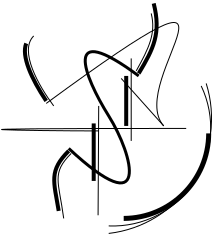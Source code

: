 <?xml version="1.0" encoding="UTF-8"?>
<dia:diagram xmlns:dia="http://www.lysator.liu.se/~alla/dia/">
  <dia:layer name="Background" visible="true" active="true">
    <dia:group>
      <dia:object type="Standard - BezierLine" version="0" id="O0">
        <dia:attribute name="obj_pos">
          <dia:point val="-6.125,0.625"/>
        </dia:attribute>
        <dia:attribute name="obj_bb">
          <dia:rectangle val="-7.012,0.504;-5.878,4.262"/>
        </dia:attribute>
        <dia:attribute name="bez_points">
          <dia:point val="-6.125,0.625"/>
          <dia:point val="-5.75,2.125"/>
          <dia:point val="-6.125,2.875"/>
          <dia:point val="-6.875,4.125"/>
        </dia:attribute>
        <dia:attribute name="corner_types">
          <dia:enum val="0"/>
          <dia:enum val="0"/>
        </dia:attribute>
        <dia:attribute name="line_width">
          <dia:real val="0.2"/>
        </dia:attribute>
      </dia:object>
      <dia:object type="Standard - BezierLine" version="0" id="O1">
        <dia:attribute name="obj_pos">
          <dia:point val="-10.375,8"/>
        </dia:attribute>
        <dia:attribute name="obj_bb">
          <dia:rectangle val="-11.199,7.859;-10.234,11.115"/>
        </dia:attribute>
        <dia:attribute name="bez_points">
          <dia:point val="-10.375,8"/>
          <dia:point val="-11.375,9"/>
          <dia:point val="-11.125,9.5"/>
          <dia:point val="-10.875,11"/>
        </dia:attribute>
        <dia:attribute name="corner_types">
          <dia:enum val="0"/>
          <dia:enum val="0"/>
        </dia:attribute>
        <dia:attribute name="line_width">
          <dia:real val="0.2"/>
        </dia:attribute>
      </dia:object>
      <dia:object type="Standard - BezierLine" version="0" id="O2">
        <dia:attribute name="obj_pos">
          <dia:point val="-6.875,4.25"/>
        </dia:attribute>
        <dia:attribute name="obj_bb">
          <dia:rectangle val="-10.481,2.961;-6.77,9.676"/>
        </dia:attribute>
        <dia:attribute name="bez_points">
          <dia:point val="-6.875,4.25"/>
          <dia:point val="-10.75,1.375"/>
          <dia:point val="-9.625,4.25"/>
          <dia:point val="-8.375,6.25"/>
          <dia:point val="-7.125,8.25"/>
          <dia:point val="-6.265,11.706"/>
          <dia:point val="-10.375,7.875"/>
        </dia:attribute>
        <dia:attribute name="corner_types">
          <dia:enum val="0"/>
          <dia:enum val="0"/>
          <dia:enum val="0"/>
        </dia:attribute>
        <dia:attribute name="line_width">
          <dia:real val="0.15"/>
        </dia:attribute>
      </dia:object>
      <dia:object type="Standard - BezierLine" version="0" id="O3">
        <dia:attribute name="obj_pos">
          <dia:point val="-6.25,1.125"/>
        </dia:attribute>
        <dia:attribute name="obj_bb">
          <dia:rectangle val="-7.034,1.095;-6.147,4.034"/>
        </dia:attribute>
        <dia:attribute name="bez_points">
          <dia:point val="-6.25,1.125"/>
          <dia:point val="-6,2.125"/>
          <dia:point val="-6.375,2.875"/>
          <dia:point val="-7,4"/>
        </dia:attribute>
        <dia:attribute name="corner_types">
          <dia:enum val="0"/>
          <dia:enum val="0"/>
        </dia:attribute>
        <dia:attribute name="line_width">
          <dia:real val="0.05"/>
        </dia:attribute>
      </dia:object>
      <dia:object type="Standard - BezierLine" version="0" id="O4">
        <dia:attribute name="obj_pos">
          <dia:point val="-10.25,8.125"/>
        </dia:attribute>
        <dia:attribute name="obj_bb">
          <dia:rectangle val="-10.931,8.09;-10.215,11.403"/>
        </dia:attribute>
        <dia:attribute name="bez_points">
          <dia:point val="-10.25,8.125"/>
          <dia:point val="-11.25,9.125"/>
          <dia:point val="-10.875,9.5"/>
          <dia:point val="-10.625,11.375"/>
        </dia:attribute>
        <dia:attribute name="corner_types">
          <dia:enum val="0"/>
          <dia:enum val="0"/>
        </dia:attribute>
        <dia:attribute name="line_width">
          <dia:real val="0.05"/>
        </dia:attribute>
      </dia:object>
    </dia:group>
    <dia:group>
      <dia:object type="Standard - Line" version="0" id="O5">
        <dia:attribute name="obj_pos">
          <dia:point val="-9.125,6.625"/>
        </dia:attribute>
        <dia:attribute name="obj_bb">
          <dia:rectangle val="-9.225,6.525;-9.025,9.6"/>
        </dia:attribute>
        <dia:attribute name="conn_endpoints">
          <dia:point val="-9.125,6.625"/>
          <dia:point val="-9.125,9.5"/>
        </dia:attribute>
        <dia:attribute name="numcp">
          <dia:int val="1"/>
        </dia:attribute>
        <dia:attribute name="line_width">
          <dia:real val="0.2"/>
        </dia:attribute>
      </dia:object>
      <dia:object type="Standard - Line" version="0" id="O6">
        <dia:attribute name="obj_pos">
          <dia:point val="-8.875,5.75"/>
        </dia:attribute>
        <dia:attribute name="obj_bb">
          <dia:rectangle val="-8.931,5.725;-8.85,11.242"/>
        </dia:attribute>
        <dia:attribute name="conn_endpoints">
          <dia:point val="-8.875,5.75"/>
          <dia:point val="-8.906,11.217"/>
        </dia:attribute>
        <dia:attribute name="numcp">
          <dia:int val="1"/>
        </dia:attribute>
        <dia:attribute name="line_width">
          <dia:real val="0.05"/>
        </dia:attribute>
      </dia:object>
      <dia:object type="Standard - BezierLine" version="0" id="O7">
        <dia:attribute name="obj_pos">
          <dia:point val="-8.875,7"/>
        </dia:attribute>
        <dia:attribute name="obj_bb">
          <dia:rectangle val="-13.76,6.85;-4.475,7.025"/>
        </dia:attribute>
        <dia:attribute name="bez_points">
          <dia:point val="-8.875,7"/>
          <dia:point val="-12,7"/>
          <dia:point val="-20,6.875"/>
          <dia:point val="-4.5,6.875"/>
        </dia:attribute>
        <dia:attribute name="corner_types">
          <dia:enum val="0"/>
          <dia:enum val="0"/>
        </dia:attribute>
        <dia:attribute name="line_width">
          <dia:real val="0.05"/>
        </dia:attribute>
      </dia:object>
    </dia:group>
    <dia:group>
      <dia:object type="Standard - Line" version="0" id="O8">
        <dia:attribute name="obj_pos">
          <dia:point val="-7.5,4.25"/>
        </dia:attribute>
        <dia:attribute name="obj_bb">
          <dia:rectangle val="-7.6,4.15;-7.4,6.85"/>
        </dia:attribute>
        <dia:attribute name="conn_endpoints">
          <dia:point val="-7.5,4.25"/>
          <dia:point val="-7.5,6.75"/>
        </dia:attribute>
        <dia:attribute name="numcp">
          <dia:int val="1"/>
        </dia:attribute>
        <dia:attribute name="line_width">
          <dia:real val="0.2"/>
        </dia:attribute>
      </dia:object>
      <dia:object type="Standard - Line" version="0" id="O9">
        <dia:attribute name="obj_pos">
          <dia:point val="-7.25,3.375"/>
        </dia:attribute>
        <dia:attribute name="obj_bb">
          <dia:rectangle val="-7.275,3.35;-7.225,7.525"/>
        </dia:attribute>
        <dia:attribute name="conn_endpoints">
          <dia:point val="-7.25,3.375"/>
          <dia:point val="-7.25,7.5"/>
        </dia:attribute>
        <dia:attribute name="numcp">
          <dia:int val="1"/>
        </dia:attribute>
        <dia:attribute name="line_width">
          <dia:real val="0.05"/>
        </dia:attribute>
      </dia:object>
      <dia:object type="Standard - Line" version="0" id="O10">
        <dia:attribute name="obj_pos">
          <dia:point val="-7.75,4.375"/>
        </dia:attribute>
        <dia:attribute name="obj_bb">
          <dia:rectangle val="-7.785,4.34;-5.59,6.785"/>
        </dia:attribute>
        <dia:attribute name="conn_endpoints">
          <dia:point val="-7.75,4.375"/>
          <dia:point val="-5.625,6.75"/>
        </dia:attribute>
        <dia:attribute name="numcp">
          <dia:int val="1"/>
        </dia:attribute>
        <dia:attribute name="line_width">
          <dia:real val="0.05"/>
        </dia:attribute>
      </dia:object>
      <dia:object type="Standard - BezierLine" version="0" id="O11">
        <dia:attribute name="obj_pos">
          <dia:point val="-5.625,6.75"/>
        </dia:attribute>
        <dia:attribute name="obj_bb">
          <dia:rectangle val="-11.535,1.553;-4.846,6.785"/>
        </dia:attribute>
        <dia:attribute name="bez_points">
          <dia:point val="-5.625,6.75"/>
          <dia:point val="-7.625,4.5"/>
          <dia:point val="0.25,-3"/>
          <dia:point val="-11.5,5.625"/>
        </dia:attribute>
        <dia:attribute name="corner_types">
          <dia:enum val="0"/>
          <dia:enum val="0"/>
        </dia:attribute>
        <dia:attribute name="line_width">
          <dia:real val="0.05"/>
        </dia:attribute>
      </dia:object>
      <dia:object type="Standard - BezierLine" version="0" id="O12">
        <dia:attribute name="obj_pos">
          <dia:point val="-11.5,5.5"/>
        </dia:attribute>
        <dia:attribute name="obj_bb">
          <dia:rectangle val="-12.665,2.495;-11.361,5.639"/>
        </dia:attribute>
        <dia:attribute name="bez_points">
          <dia:point val="-11.5,5.5"/>
          <dia:point val="-12.25,4.375"/>
          <dia:point val="-12.75,3.25"/>
          <dia:point val="-12.5,2.625"/>
        </dia:attribute>
        <dia:attribute name="corner_types">
          <dia:enum val="0"/>
          <dia:enum val="0"/>
        </dia:attribute>
        <dia:attribute name="line_width">
          <dia:real val="0.2"/>
        </dia:attribute>
      </dia:object>
      <dia:object type="Standard - BezierLine" version="0" id="O13">
        <dia:attribute name="obj_pos">
          <dia:point val="-12.125,2.25"/>
        </dia:attribute>
        <dia:attribute name="obj_bb">
          <dia:rectangle val="-12.416,2.215;-11.09,5.785"/>
        </dia:attribute>
        <dia:attribute name="bez_points">
          <dia:point val="-12.125,2.25"/>
          <dia:point val="-12.875,3"/>
          <dia:point val="-11.875,4.75"/>
          <dia:point val="-11.125,5.75"/>
        </dia:attribute>
        <dia:attribute name="corner_types">
          <dia:enum val="0"/>
          <dia:enum val="0"/>
        </dia:attribute>
        <dia:attribute name="line_width">
          <dia:real val="0.05"/>
        </dia:attribute>
      </dia:object>
    </dia:group>
    <dia:group>
      <dia:object type="Standard - Arc" version="0" id="O14">
        <dia:attribute name="obj_pos">
          <dia:point val="-7.625,11.375"/>
        </dia:attribute>
        <dia:attribute name="obj_bb">
          <dia:rectangle val="-7.802,6.948;-3.198,11.552"/>
        </dia:attribute>
        <dia:attribute name="conn_endpoints">
          <dia:point val="-7.625,11.375"/>
          <dia:point val="-3.375,7.125"/>
        </dia:attribute>
        <dia:attribute name="curve_distance">
          <dia:real val="1.237"/>
        </dia:attribute>
        <dia:attribute name="line_width">
          <dia:real val="0.25"/>
        </dia:attribute>
      </dia:object>
      <dia:object type="Standard - Arc" version="0" id="O15">
        <dia:attribute name="obj_pos">
          <dia:point val="-8.375,12.125"/>
        </dia:attribute>
        <dia:attribute name="obj_bb">
          <dia:rectangle val="-8.41,4.59;-3.209,12.16"/>
        </dia:attribute>
        <dia:attribute name="conn_endpoints">
          <dia:point val="-8.375,12.125"/>
          <dia:point val="-3.5,4.625"/>
        </dia:attribute>
        <dia:attribute name="curve_distance">
          <dia:real val="2.107"/>
        </dia:attribute>
        <dia:attribute name="line_width">
          <dia:real val="0.05"/>
        </dia:attribute>
      </dia:object>
      <dia:object type="Standard - Arc" version="0" id="O16">
        <dia:attribute name="obj_pos">
          <dia:point val="-8.375,11.75"/>
        </dia:attribute>
        <dia:attribute name="obj_bb">
          <dia:rectangle val="-8.41,4.715;-3.25,11.785"/>
        </dia:attribute>
        <dia:attribute name="conn_endpoints">
          <dia:point val="-8.375,11.75"/>
          <dia:point val="-3.75,4.75"/>
        </dia:attribute>
        <dia:attribute name="curve_distance">
          <dia:real val="2.369"/>
        </dia:attribute>
        <dia:attribute name="line_width">
          <dia:real val="0.05"/>
        </dia:attribute>
      </dia:object>
    </dia:group>
  </dia:layer>
</dia:diagram>

